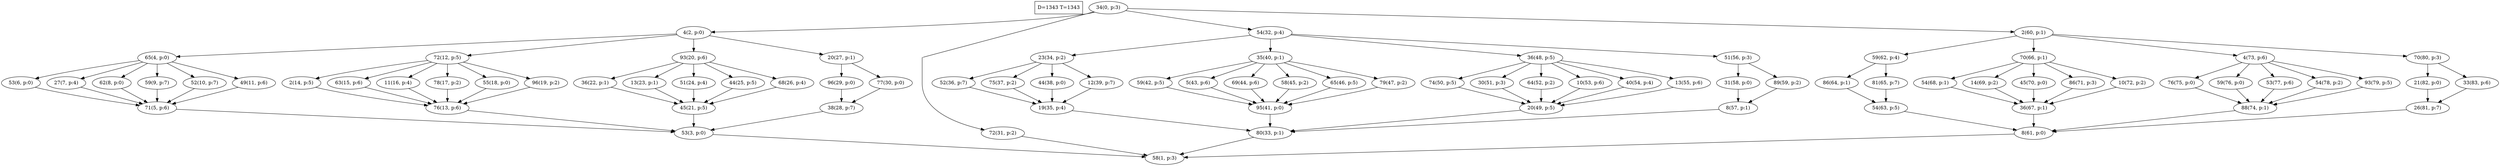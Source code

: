 digraph Task {
i [shape=box, label="D=1343 T=1343"]; 
0 [label="34(0, p:3)"];
1 [label="58(1, p:3)"];
2 [label="4(2, p:0)"];
3 [label="53(3, p:0)"];
4 [label="65(4, p:0)"];
5 [label="71(5, p:6)"];
6 [label="53(6, p:0)"];
7 [label="27(7, p:4)"];
8 [label="62(8, p:0)"];
9 [label="59(9, p:7)"];
10 [label="52(10, p:7)"];
11 [label="49(11, p:6)"];
12 [label="72(12, p:5)"];
13 [label="76(13, p:6)"];
14 [label="2(14, p:5)"];
15 [label="63(15, p:6)"];
16 [label="11(16, p:4)"];
17 [label="78(17, p:2)"];
18 [label="55(18, p:0)"];
19 [label="96(19, p:2)"];
20 [label="93(20, p:6)"];
21 [label="45(21, p:5)"];
22 [label="36(22, p:1)"];
23 [label="13(23, p:1)"];
24 [label="51(24, p:4)"];
25 [label="44(25, p:5)"];
26 [label="68(26, p:4)"];
27 [label="20(27, p:1)"];
28 [label="38(28, p:7)"];
29 [label="96(29, p:0)"];
30 [label="77(30, p:0)"];
31 [label="72(31, p:2)"];
32 [label="54(32, p:4)"];
33 [label="80(33, p:1)"];
34 [label="23(34, p:2)"];
35 [label="19(35, p:4)"];
36 [label="52(36, p:7)"];
37 [label="75(37, p:2)"];
38 [label="44(38, p:0)"];
39 [label="12(39, p:7)"];
40 [label="35(40, p:1)"];
41 [label="95(41, p:0)"];
42 [label="59(42, p:5)"];
43 [label="5(43, p:6)"];
44 [label="69(44, p:6)"];
45 [label="58(45, p:2)"];
46 [label="65(46, p:5)"];
47 [label="79(47, p:2)"];
48 [label="36(48, p:5)"];
49 [label="20(49, p:5)"];
50 [label="74(50, p:5)"];
51 [label="30(51, p:3)"];
52 [label="64(52, p:2)"];
53 [label="10(53, p:6)"];
54 [label="40(54, p:4)"];
55 [label="13(55, p:6)"];
56 [label="51(56, p:3)"];
57 [label="8(57, p:1)"];
58 [label="31(58, p:0)"];
59 [label="89(59, p:2)"];
60 [label="2(60, p:1)"];
61 [label="8(61, p:0)"];
62 [label="59(62, p:4)"];
63 [label="54(63, p:5)"];
64 [label="86(64, p:1)"];
65 [label="81(65, p:7)"];
66 [label="70(66, p:1)"];
67 [label="36(67, p:1)"];
68 [label="54(68, p:1)"];
69 [label="14(69, p:2)"];
70 [label="45(70, p:0)"];
71 [label="86(71, p:3)"];
72 [label="10(72, p:2)"];
73 [label="4(73, p:6)"];
74 [label="88(74, p:1)"];
75 [label="76(75, p:0)"];
76 [label="59(76, p:0)"];
77 [label="53(77, p:6)"];
78 [label="54(78, p:2)"];
79 [label="93(79, p:5)"];
80 [label="70(80, p:3)"];
81 [label="26(81, p:7)"];
82 [label="21(82, p:0)"];
83 [label="33(83, p:6)"];
0 -> 2;
0 -> 31;
0 -> 32;
0 -> 60;
2 -> 4;
2 -> 12;
2 -> 20;
2 -> 27;
3 -> 1;
4 -> 6;
4 -> 7;
4 -> 8;
4 -> 9;
4 -> 10;
4 -> 11;
5 -> 3;
6 -> 5;
7 -> 5;
8 -> 5;
9 -> 5;
10 -> 5;
11 -> 5;
12 -> 14;
12 -> 15;
12 -> 16;
12 -> 17;
12 -> 18;
12 -> 19;
13 -> 3;
14 -> 13;
15 -> 13;
16 -> 13;
17 -> 13;
18 -> 13;
19 -> 13;
20 -> 22;
20 -> 23;
20 -> 24;
20 -> 25;
20 -> 26;
21 -> 3;
22 -> 21;
23 -> 21;
24 -> 21;
25 -> 21;
26 -> 21;
27 -> 29;
27 -> 30;
28 -> 3;
29 -> 28;
30 -> 28;
31 -> 1;
32 -> 34;
32 -> 40;
32 -> 48;
32 -> 56;
33 -> 1;
34 -> 36;
34 -> 37;
34 -> 38;
34 -> 39;
35 -> 33;
36 -> 35;
37 -> 35;
38 -> 35;
39 -> 35;
40 -> 42;
40 -> 43;
40 -> 44;
40 -> 45;
40 -> 46;
40 -> 47;
41 -> 33;
42 -> 41;
43 -> 41;
44 -> 41;
45 -> 41;
46 -> 41;
47 -> 41;
48 -> 50;
48 -> 51;
48 -> 52;
48 -> 53;
48 -> 54;
48 -> 55;
49 -> 33;
50 -> 49;
51 -> 49;
52 -> 49;
53 -> 49;
54 -> 49;
55 -> 49;
56 -> 58;
56 -> 59;
57 -> 33;
58 -> 57;
59 -> 57;
60 -> 62;
60 -> 66;
60 -> 73;
60 -> 80;
61 -> 1;
62 -> 64;
62 -> 65;
63 -> 61;
64 -> 63;
65 -> 63;
66 -> 68;
66 -> 69;
66 -> 70;
66 -> 71;
66 -> 72;
67 -> 61;
68 -> 67;
69 -> 67;
70 -> 67;
71 -> 67;
72 -> 67;
73 -> 75;
73 -> 76;
73 -> 77;
73 -> 78;
73 -> 79;
74 -> 61;
75 -> 74;
76 -> 74;
77 -> 74;
78 -> 74;
79 -> 74;
80 -> 82;
80 -> 83;
81 -> 61;
82 -> 81;
83 -> 81;
}